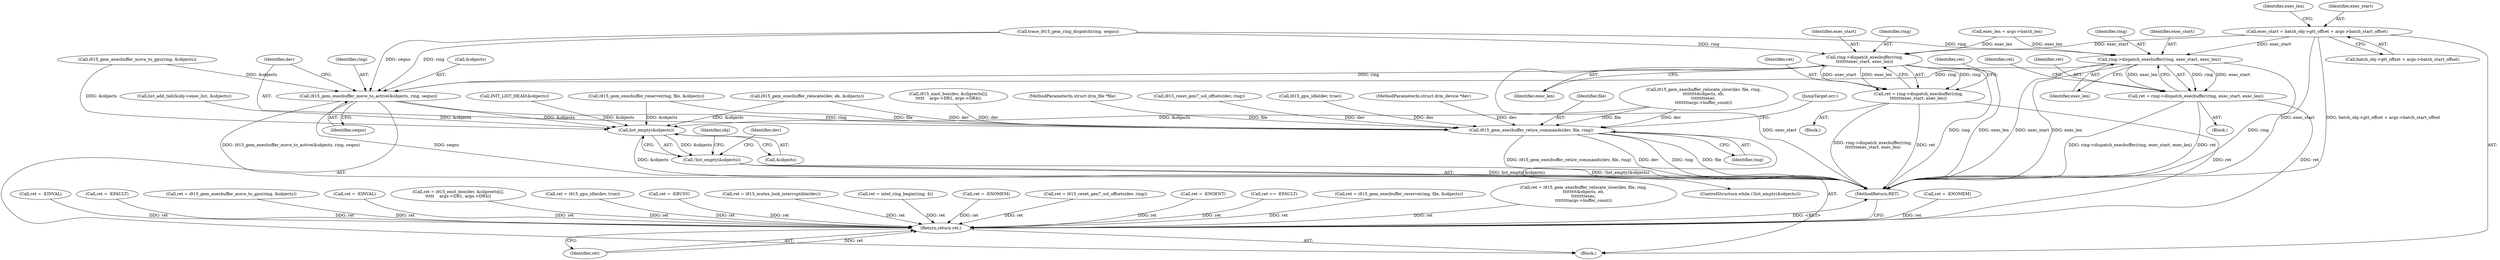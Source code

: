 digraph "0_linux_44afb3a04391a74309d16180d1e4f8386fdfa745@integer" {
"1000729" [label="(Call,exec_start = batch_obj->gtt_offset + args->batch_start_offset)"];
"1000777" [label="(Call,ring->dispatch_execbuffer(ring,\n\t\t\t\t\t\t\texec_start, exec_len))"];
"1000775" [label="(Call,ret = ring->dispatch_execbuffer(ring,\n\t\t\t\t\t\t\texec_start, exec_len))"];
"1000832" [label="(Return,return ret;)"];
"1000795" [label="(Call,i915_gem_execbuffer_move_to_active(&objects, ring, seqno))"];
"1000800" [label="(Call,i915_gem_execbuffer_retire_commands(dev, file, ring))"];
"1000809" [label="(Call,list_empty(&objects))"];
"1000808" [label="(Call,!list_empty(&objects))"];
"1000788" [label="(Call,ring->dispatch_execbuffer(ring, exec_start, exec_len))"];
"1000786" [label="(Call,ret = ring->dispatch_execbuffer(ring, exec_start, exec_len))"];
"1000738" [label="(Call,exec_len = args->batch_len)"];
"1000109" [label="(MethodParameterIn,struct drm_device *dev)"];
"1000776" [label="(Identifier,ret)"];
"1000833" [label="(Identifier,ret)"];
"1000374" [label="(Call,ret = -ENOMEM)"];
"1000739" [label="(Identifier,exec_len)"];
"1000546" [label="(Call,i915_gem_execbuffer_reserve(ring, file, &objects))"];
"1000512" [label="(Call,ret = -EINVAL)"];
"1000796" [label="(Call,&objects)"];
"1000798" [label="(Identifier,ring)"];
"1000757" [label="(Block,)"];
"1000802" [label="(Identifier,file)"];
"1000808" [label="(Call,!list_empty(&objects))"];
"1000517" [label="(Call,list_add_tail(&obj->exec_list, &objects))"];
"1000447" [label="(Call,INIT_LIST_HEAD(&objects))"];
"1000801" [label="(Identifier,dev)"];
"1000572" [label="(Call,i915_gem_execbuffer_relocate_slow(dev, file, ring,\n\t\t\t\t\t\t\t\t&objects, eb,\n\t\t\t\t\t\t\t\texec,\n\t\t\t\t\t\t\t\targs->buffer_count))"];
"1000397" [label="(Call,ret = -EFAULT)"];
"1000793" [label="(Identifier,ret)"];
"1000614" [label="(Call,ret = i915_gem_execbuffer_move_to_gpu(ring, &objects))"];
"1000817" [label="(Identifier,obj)"];
"1000602" [label="(Call,ret = -EINVAL)"];
"1000785" [label="(Block,)"];
"1000758" [label="(Call,ret = i915_emit_box(dev, &cliprects[i],\n\t\t\t\t\t    args->DR1, args->DR4))"];
"1000114" [label="(Block,)"];
"1000649" [label="(Call,ret = i915_gpu_idle(dev, true))"];
"1000803" [label="(Identifier,ring)"];
"1000556" [label="(Call,i915_gem_execbuffer_relocate(dev, eb, &objects))"];
"1000782" [label="(Identifier,ret)"];
"1000799" [label="(Identifier,seqno)"];
"1000421" [label="(Call,ret = -EBUSY)"];
"1000402" [label="(Call,ret = i915_mutex_lock_interruptible(dev))"];
"1000679" [label="(Call,ret = intel_ring_begin(ring, 4))"];
"1000809" [label="(Call,list_empty(&objects))"];
"1000827" [label="(Identifier,dev)"];
"1000788" [label="(Call,ring->dispatch_execbuffer(ring, exec_start, exec_len))"];
"1000834" [label="(MethodReturn,RET)"];
"1000442" [label="(Call,ret = -ENOMEM)"];
"1000807" [label="(ControlStructure,while (!list_empty(&objects)))"];
"1000791" [label="(Identifier,exec_len)"];
"1000787" [label="(Identifier,ret)"];
"1000718" [label="(Call,ret = i915_reset_gen7_sol_offsets(dev, ring))"];
"1000616" [label="(Call,i915_gem_execbuffer_move_to_gpu(ring, &objects))"];
"1000780" [label="(Identifier,exec_len)"];
"1000729" [label="(Call,exec_start = batch_obj->gtt_offset + args->batch_start_offset)"];
"1000786" [label="(Call,ret = ring->dispatch_execbuffer(ring, exec_start, exec_len))"];
"1000804" [label="(JumpTarget,err:)"];
"1000777" [label="(Call,ring->dispatch_execbuffer(ring,\n\t\t\t\t\t\t\texec_start, exec_len))"];
"1000490" [label="(Call,ret = -ENOENT)"];
"1000779" [label="(Identifier,exec_start)"];
"1000789" [label="(Identifier,ring)"];
"1000810" [label="(Call,&objects)"];
"1000790" [label="(Identifier,exec_start)"];
"1000795" [label="(Call,i915_gem_execbuffer_move_to_active(&objects, ring, seqno))"];
"1000565" [label="(Call,ret == -EFAULT)"];
"1000760" [label="(Call,i915_emit_box(dev, &cliprects[i],\n\t\t\t\t\t    args->DR1, args->DR4))"];
"1000111" [label="(MethodParameterIn,struct drm_file *file)"];
"1000720" [label="(Call,i915_reset_gen7_sol_offsets(dev, ring))"];
"1000730" [label="(Identifier,exec_start)"];
"1000832" [label="(Return,return ret;)"];
"1000651" [label="(Call,i915_gpu_idle(dev, true))"];
"1000775" [label="(Call,ret = ring->dispatch_execbuffer(ring,\n\t\t\t\t\t\t\texec_start, exec_len))"];
"1000731" [label="(Call,batch_obj->gtt_offset + args->batch_start_offset)"];
"1000778" [label="(Identifier,ring)"];
"1000544" [label="(Call,ret = i915_gem_execbuffer_reserve(ring, file, &objects))"];
"1000726" [label="(Call,trace_i915_gem_ring_dispatch(ring, seqno))"];
"1000800" [label="(Call,i915_gem_execbuffer_retire_commands(dev, file, ring))"];
"1000570" [label="(Call,ret = i915_gem_execbuffer_relocate_slow(dev, file, ring,\n\t\t\t\t\t\t\t\t&objects, eb,\n\t\t\t\t\t\t\t\texec,\n\t\t\t\t\t\t\t\targs->buffer_count))"];
"1000729" -> "1000114"  [label="AST: "];
"1000729" -> "1000731"  [label="CFG: "];
"1000730" -> "1000729"  [label="AST: "];
"1000731" -> "1000729"  [label="AST: "];
"1000739" -> "1000729"  [label="CFG: "];
"1000729" -> "1000834"  [label="DDG: exec_start"];
"1000729" -> "1000834"  [label="DDG: batch_obj->gtt_offset + args->batch_start_offset"];
"1000729" -> "1000777"  [label="DDG: exec_start"];
"1000729" -> "1000788"  [label="DDG: exec_start"];
"1000777" -> "1000775"  [label="AST: "];
"1000777" -> "1000780"  [label="CFG: "];
"1000778" -> "1000777"  [label="AST: "];
"1000779" -> "1000777"  [label="AST: "];
"1000780" -> "1000777"  [label="AST: "];
"1000775" -> "1000777"  [label="CFG: "];
"1000777" -> "1000834"  [label="DDG: exec_len"];
"1000777" -> "1000834"  [label="DDG: ring"];
"1000777" -> "1000834"  [label="DDG: exec_start"];
"1000777" -> "1000775"  [label="DDG: ring"];
"1000777" -> "1000775"  [label="DDG: exec_start"];
"1000777" -> "1000775"  [label="DDG: exec_len"];
"1000726" -> "1000777"  [label="DDG: ring"];
"1000738" -> "1000777"  [label="DDG: exec_len"];
"1000777" -> "1000795"  [label="DDG: ring"];
"1000775" -> "1000757"  [label="AST: "];
"1000776" -> "1000775"  [label="AST: "];
"1000782" -> "1000775"  [label="CFG: "];
"1000775" -> "1000834"  [label="DDG: ret"];
"1000775" -> "1000834"  [label="DDG: ring->dispatch_execbuffer(ring,\n\t\t\t\t\t\t\texec_start, exec_len)"];
"1000775" -> "1000832"  [label="DDG: ret"];
"1000832" -> "1000114"  [label="AST: "];
"1000832" -> "1000833"  [label="CFG: "];
"1000833" -> "1000832"  [label="AST: "];
"1000834" -> "1000832"  [label="CFG: "];
"1000832" -> "1000834"  [label="DDG: <RET>"];
"1000833" -> "1000832"  [label="DDG: ret"];
"1000649" -> "1000832"  [label="DDG: ret"];
"1000374" -> "1000832"  [label="DDG: ret"];
"1000570" -> "1000832"  [label="DDG: ret"];
"1000512" -> "1000832"  [label="DDG: ret"];
"1000565" -> "1000832"  [label="DDG: ret"];
"1000402" -> "1000832"  [label="DDG: ret"];
"1000421" -> "1000832"  [label="DDG: ret"];
"1000786" -> "1000832"  [label="DDG: ret"];
"1000758" -> "1000832"  [label="DDG: ret"];
"1000718" -> "1000832"  [label="DDG: ret"];
"1000544" -> "1000832"  [label="DDG: ret"];
"1000602" -> "1000832"  [label="DDG: ret"];
"1000442" -> "1000832"  [label="DDG: ret"];
"1000397" -> "1000832"  [label="DDG: ret"];
"1000679" -> "1000832"  [label="DDG: ret"];
"1000614" -> "1000832"  [label="DDG: ret"];
"1000490" -> "1000832"  [label="DDG: ret"];
"1000795" -> "1000114"  [label="AST: "];
"1000795" -> "1000799"  [label="CFG: "];
"1000796" -> "1000795"  [label="AST: "];
"1000798" -> "1000795"  [label="AST: "];
"1000799" -> "1000795"  [label="AST: "];
"1000801" -> "1000795"  [label="CFG: "];
"1000795" -> "1000834"  [label="DDG: i915_gem_execbuffer_move_to_active(&objects, ring, seqno)"];
"1000795" -> "1000834"  [label="DDG: seqno"];
"1000616" -> "1000795"  [label="DDG: &objects"];
"1000788" -> "1000795"  [label="DDG: ring"];
"1000726" -> "1000795"  [label="DDG: ring"];
"1000726" -> "1000795"  [label="DDG: seqno"];
"1000795" -> "1000800"  [label="DDG: ring"];
"1000795" -> "1000809"  [label="DDG: &objects"];
"1000800" -> "1000114"  [label="AST: "];
"1000800" -> "1000803"  [label="CFG: "];
"1000801" -> "1000800"  [label="AST: "];
"1000802" -> "1000800"  [label="AST: "];
"1000803" -> "1000800"  [label="AST: "];
"1000804" -> "1000800"  [label="CFG: "];
"1000800" -> "1000834"  [label="DDG: ring"];
"1000800" -> "1000834"  [label="DDG: file"];
"1000800" -> "1000834"  [label="DDG: i915_gem_execbuffer_retire_commands(dev, file, ring)"];
"1000800" -> "1000834"  [label="DDG: dev"];
"1000556" -> "1000800"  [label="DDG: dev"];
"1000651" -> "1000800"  [label="DDG: dev"];
"1000720" -> "1000800"  [label="DDG: dev"];
"1000760" -> "1000800"  [label="DDG: dev"];
"1000572" -> "1000800"  [label="DDG: dev"];
"1000572" -> "1000800"  [label="DDG: file"];
"1000109" -> "1000800"  [label="DDG: dev"];
"1000546" -> "1000800"  [label="DDG: file"];
"1000111" -> "1000800"  [label="DDG: file"];
"1000809" -> "1000808"  [label="AST: "];
"1000809" -> "1000810"  [label="CFG: "];
"1000810" -> "1000809"  [label="AST: "];
"1000808" -> "1000809"  [label="CFG: "];
"1000809" -> "1000834"  [label="DDG: &objects"];
"1000809" -> "1000808"  [label="DDG: &objects"];
"1000517" -> "1000809"  [label="DDG: &objects"];
"1000556" -> "1000809"  [label="DDG: &objects"];
"1000572" -> "1000809"  [label="DDG: &objects"];
"1000447" -> "1000809"  [label="DDG: &objects"];
"1000546" -> "1000809"  [label="DDG: &objects"];
"1000616" -> "1000809"  [label="DDG: &objects"];
"1000808" -> "1000807"  [label="AST: "];
"1000817" -> "1000808"  [label="CFG: "];
"1000827" -> "1000808"  [label="CFG: "];
"1000808" -> "1000834"  [label="DDG: !list_empty(&objects)"];
"1000808" -> "1000834"  [label="DDG: list_empty(&objects)"];
"1000788" -> "1000786"  [label="AST: "];
"1000788" -> "1000791"  [label="CFG: "];
"1000789" -> "1000788"  [label="AST: "];
"1000790" -> "1000788"  [label="AST: "];
"1000791" -> "1000788"  [label="AST: "];
"1000786" -> "1000788"  [label="CFG: "];
"1000788" -> "1000834"  [label="DDG: exec_len"];
"1000788" -> "1000834"  [label="DDG: ring"];
"1000788" -> "1000834"  [label="DDG: exec_start"];
"1000788" -> "1000786"  [label="DDG: ring"];
"1000788" -> "1000786"  [label="DDG: exec_start"];
"1000788" -> "1000786"  [label="DDG: exec_len"];
"1000726" -> "1000788"  [label="DDG: ring"];
"1000738" -> "1000788"  [label="DDG: exec_len"];
"1000786" -> "1000785"  [label="AST: "];
"1000787" -> "1000786"  [label="AST: "];
"1000793" -> "1000786"  [label="CFG: "];
"1000786" -> "1000834"  [label="DDG: ring->dispatch_execbuffer(ring, exec_start, exec_len)"];
"1000786" -> "1000834"  [label="DDG: ret"];
}
